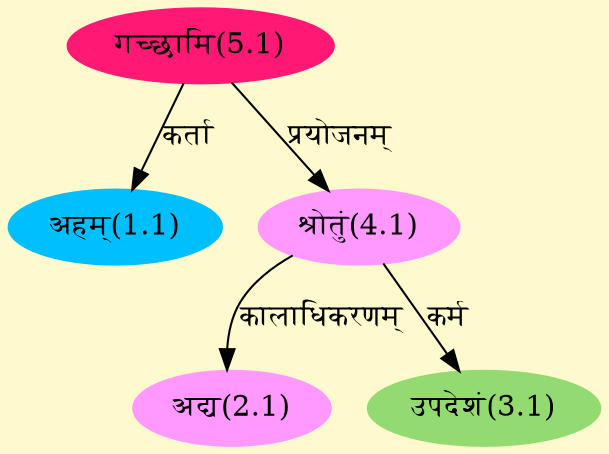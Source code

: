 digraph G{
rankdir=BT;
 compound=true;
 bgcolor="lemonchiffon1";
Node1_1 [style=filled, color="#00BFFF" label = "अहम्(1.1)"]
Node5_1 [style=filled, color="#FF1975" label = "गच्छामि(5.1)"]
Node2_1 [style=filled, color="#FF99FF" label = "अद्य(2.1)"]
Node4_1 [style=filled, color="#FF99FF" label = "श्रोतुं(4.1)"]
Node3_1 [style=filled, color="#93DB70" label = "उपदेशं(3.1)"]
/* Start of Relations section */

Node1_1 -> Node5_1 [  label="कर्ता"  dir="back" ]
Node2_1 -> Node4_1 [  label="कालाधिकरणम्"  dir="back" ]
Node3_1 -> Node4_1 [  label="कर्म"  dir="back" ]
Node4_1 -> Node5_1 [  label="प्रयोजनम्"  dir="back" ]
}
